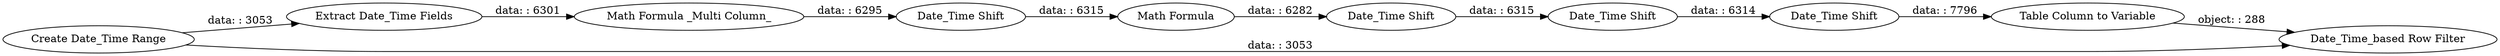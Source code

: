 digraph {
	"-5224719012922533201_70" [label="Date_Time Shift"]
	"-5224719012922533201_67" [label="Math Formula _Multi Column_"]
	"-5224719012922533201_65" [label="Extract Date_Time Fields"]
	"-5224719012922533201_72" [label="Date_Time_based Row Filter"]
	"-5224719012922533201_73" [label="Date_Time Shift"]
	"-5224719012922533201_71" [label="Table Column to Variable"]
	"-5224719012922533201_66" [label="Date_Time Shift"]
	"-5224719012922533201_68" [label="Date_Time Shift"]
	"-5224719012922533201_64" [label="Create Date_Time Range"]
	"-5224719012922533201_69" [label="Math Formula"]
	"-5224719012922533201_64" -> "-5224719012922533201_65" [label="data: : 3053"]
	"-5224719012922533201_70" -> "-5224719012922533201_73" [label="data: : 6314"]
	"-5224719012922533201_66" -> "-5224719012922533201_69" [label="data: : 6315"]
	"-5224719012922533201_71" -> "-5224719012922533201_72" [label="object: : 288"]
	"-5224719012922533201_67" -> "-5224719012922533201_66" [label="data: : 6295"]
	"-5224719012922533201_65" -> "-5224719012922533201_67" [label="data: : 6301"]
	"-5224719012922533201_73" -> "-5224719012922533201_71" [label="data: : 7796"]
	"-5224719012922533201_69" -> "-5224719012922533201_68" [label="data: : 6282"]
	"-5224719012922533201_64" -> "-5224719012922533201_72" [label="data: : 3053"]
	"-5224719012922533201_68" -> "-5224719012922533201_70" [label="data: : 6315"]
	rankdir=LR
}
